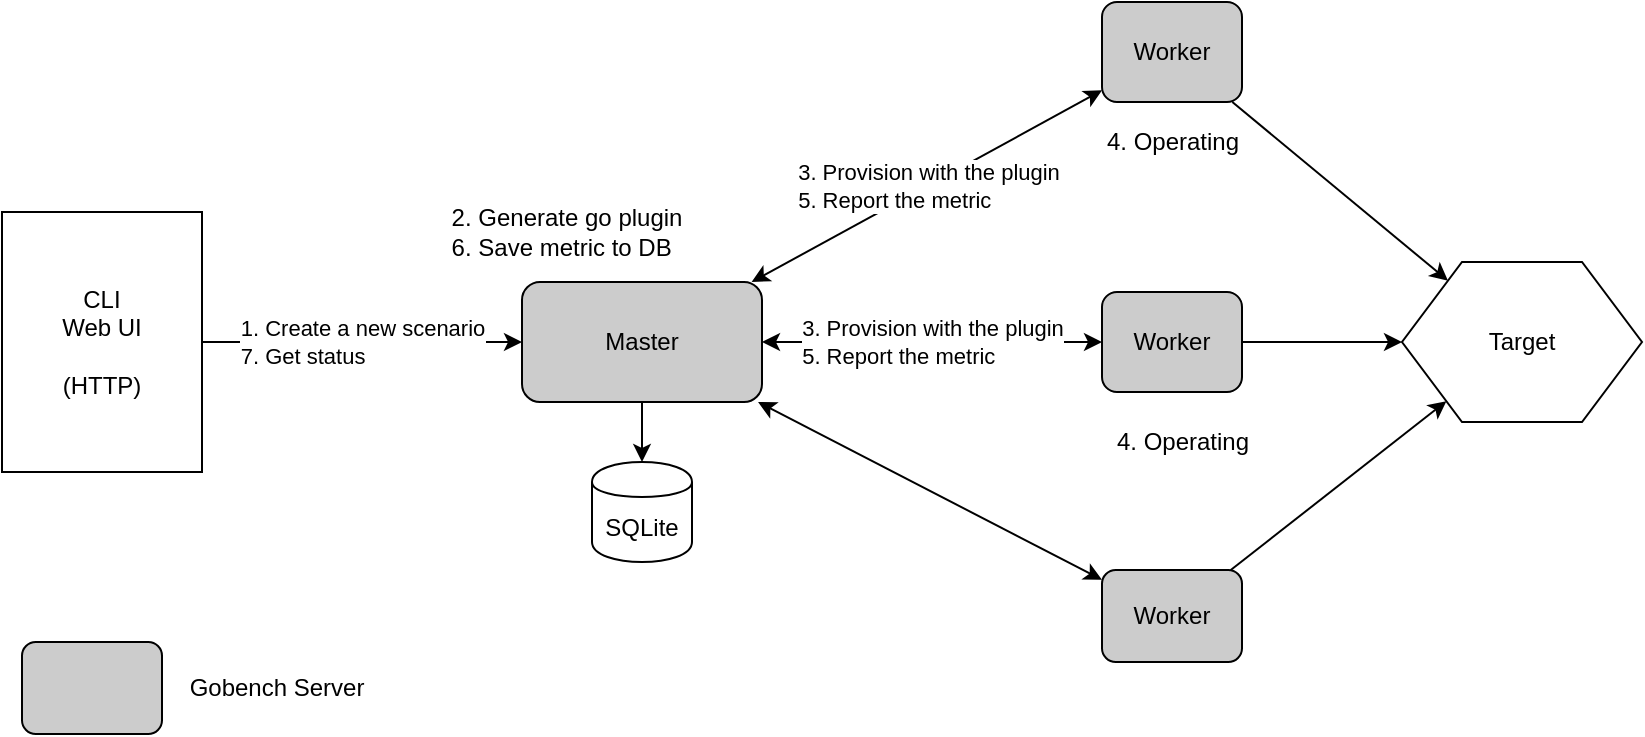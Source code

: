 <mxfile version="13.2.4" type="device"><diagram id="Ht1M8jgEwFfnCIfOTk4-" name="Page-1"><mxGraphModel dx="1422" dy="816" grid="1" gridSize="10" guides="1" tooltips="1" connect="1" arrows="1" fold="1" page="1" pageScale="1" pageWidth="1169" pageHeight="827" math="0" shadow="0"><root><mxCell id="0"/><mxCell id="1" parent="0"/><mxCell id="9wnLQGASqHJd_m4lrQLr-6" value="&lt;div style=&quot;text-align: left&quot;&gt;3. Provision with the plugin&lt;/div&gt;&lt;div style=&quot;text-align: left&quot;&gt;5. Report the metric&lt;/div&gt;" style="rounded=0;orthogonalLoop=1;jettySize=auto;html=1;startArrow=classic;startFill=1;" parent="1" source="9wnLQGASqHJd_m4lrQLr-1" target="9wnLQGASqHJd_m4lrQLr-3" edge="1"><mxGeometry relative="1" as="geometry"/></mxCell><mxCell id="9wnLQGASqHJd_m4lrQLr-8" value="&lt;div style=&quot;text-align: left&quot;&gt;3. Provision with the plugin&lt;/div&gt;&lt;div style=&quot;text-align: left&quot;&gt;5. Report the metric&lt;/div&gt;" style="edgeStyle=none;rounded=0;orthogonalLoop=1;jettySize=auto;html=1;startArrow=classic;startFill=1;" parent="1" source="9wnLQGASqHJd_m4lrQLr-1" target="9wnLQGASqHJd_m4lrQLr-2" edge="1"><mxGeometry relative="1" as="geometry"/></mxCell><mxCell id="9wnLQGASqHJd_m4lrQLr-9" value="" style="edgeStyle=none;rounded=0;orthogonalLoop=1;jettySize=auto;html=1;startArrow=classic;startFill=1;" parent="1" source="9wnLQGASqHJd_m4lrQLr-1" target="9wnLQGASqHJd_m4lrQLr-4" edge="1"><mxGeometry relative="1" as="geometry"/></mxCell><mxCell id="5f4Gfy0uvjQ2SUt7sN1r-6" style="edgeStyle=orthogonalEdgeStyle;rounded=0;orthogonalLoop=1;jettySize=auto;html=1;" edge="1" parent="1" source="9wnLQGASqHJd_m4lrQLr-1" target="5f4Gfy0uvjQ2SUt7sN1r-5"><mxGeometry relative="1" as="geometry"/></mxCell><mxCell id="9wnLQGASqHJd_m4lrQLr-1" value="Master" style="rounded=1;whiteSpace=wrap;html=1;fillColor=#CCCCCC;" parent="1" vertex="1"><mxGeometry x="340" y="240" width="120" height="60" as="geometry"/></mxCell><mxCell id="9wnLQGASqHJd_m4lrQLr-11" style="edgeStyle=none;rounded=0;orthogonalLoop=1;jettySize=auto;html=1;startArrow=none;startFill=0;" parent="1" source="9wnLQGASqHJd_m4lrQLr-2" target="9wnLQGASqHJd_m4lrQLr-5" edge="1"><mxGeometry relative="1" as="geometry"/></mxCell><mxCell id="9wnLQGASqHJd_m4lrQLr-2" value="Worker" style="rounded=1;whiteSpace=wrap;html=1;fillColor=#CCCCCC;" parent="1" vertex="1"><mxGeometry x="630" y="245" width="70" height="50" as="geometry"/></mxCell><mxCell id="9wnLQGASqHJd_m4lrQLr-10" style="edgeStyle=none;rounded=0;orthogonalLoop=1;jettySize=auto;html=1;startArrow=none;startFill=0;" parent="1" source="9wnLQGASqHJd_m4lrQLr-3" target="9wnLQGASqHJd_m4lrQLr-5" edge="1"><mxGeometry relative="1" as="geometry"/></mxCell><mxCell id="9wnLQGASqHJd_m4lrQLr-3" value="Worker" style="rounded=1;whiteSpace=wrap;html=1;fillColor=#CCCCCC;" parent="1" vertex="1"><mxGeometry x="630" y="100" width="70" height="50" as="geometry"/></mxCell><mxCell id="9wnLQGASqHJd_m4lrQLr-12" style="edgeStyle=none;rounded=0;orthogonalLoop=1;jettySize=auto;html=1;startArrow=none;startFill=0;" parent="1" source="9wnLQGASqHJd_m4lrQLr-4" target="9wnLQGASqHJd_m4lrQLr-5" edge="1"><mxGeometry relative="1" as="geometry"/></mxCell><mxCell id="9wnLQGASqHJd_m4lrQLr-4" value="Worker" style="rounded=1;whiteSpace=wrap;html=1;fillColor=#CCCCCC;" parent="1" vertex="1"><mxGeometry x="630" y="384" width="70" height="46" as="geometry"/></mxCell><mxCell id="9wnLQGASqHJd_m4lrQLr-5" value="Target" style="shape=hexagon;perimeter=hexagonPerimeter2;whiteSpace=wrap;html=1;" parent="1" vertex="1"><mxGeometry x="780" y="230" width="120" height="80" as="geometry"/></mxCell><mxCell id="9wnLQGASqHJd_m4lrQLr-14" value="&lt;div style=&quot;text-align: left&quot;&gt;1. Create a new scenario&lt;/div&gt;&lt;div style=&quot;text-align: left&quot;&gt;7. Get status&lt;/div&gt;" style="edgeStyle=none;rounded=0;orthogonalLoop=1;jettySize=auto;html=1;startArrow=none;startFill=0;" parent="1" source="9wnLQGASqHJd_m4lrQLr-13" target="9wnLQGASqHJd_m4lrQLr-1" edge="1"><mxGeometry relative="1" as="geometry"/></mxCell><mxCell id="9wnLQGASqHJd_m4lrQLr-13" value="CLI&lt;br&gt;Web UI&lt;br&gt;&lt;br&gt;(HTTP)" style="rounded=0;whiteSpace=wrap;html=1;" parent="1" vertex="1"><mxGeometry x="80" y="205" width="100" height="130" as="geometry"/></mxCell><mxCell id="9wnLQGASqHJd_m4lrQLr-15" value="&lt;div style=&quot;text-align: left&quot;&gt;&lt;span&gt;2. Generate go plugin&lt;/span&gt;&lt;/div&gt;&lt;div style=&quot;text-align: left&quot;&gt;&lt;span&gt;6. Save metric to DB&lt;/span&gt;&lt;/div&gt;" style="text;html=1;align=center;verticalAlign=middle;resizable=0;points=[];autosize=1;" parent="1" vertex="1"><mxGeometry x="297" y="200" width="130" height="30" as="geometry"/></mxCell><mxCell id="9wnLQGASqHJd_m4lrQLr-16" value="4. Operating" style="text;html=1;align=center;verticalAlign=middle;resizable=0;points=[];autosize=1;" parent="1" vertex="1"><mxGeometry x="625" y="160" width="80" height="20" as="geometry"/></mxCell><mxCell id="9wnLQGASqHJd_m4lrQLr-17" value="4. Operating" style="text;html=1;align=center;verticalAlign=middle;resizable=0;points=[];autosize=1;" parent="1" vertex="1"><mxGeometry x="630" y="310" width="80" height="20" as="geometry"/></mxCell><mxCell id="5f4Gfy0uvjQ2SUt7sN1r-2" value="" style="rounded=1;whiteSpace=wrap;html=1;fillColor=#CCCCCC;" vertex="1" parent="1"><mxGeometry x="90" y="420" width="70" height="46" as="geometry"/></mxCell><mxCell id="5f4Gfy0uvjQ2SUt7sN1r-4" value="Gobench Server" style="text;html=1;align=center;verticalAlign=middle;resizable=0;points=[];autosize=1;" vertex="1" parent="1"><mxGeometry x="167" y="433" width="100" height="20" as="geometry"/></mxCell><mxCell id="5f4Gfy0uvjQ2SUt7sN1r-5" value="SQLite" style="shape=cylinder;whiteSpace=wrap;html=1;boundedLbl=1;backgroundOutline=1;fillColor=#FFFFFF;" vertex="1" parent="1"><mxGeometry x="375" y="330" width="50" height="50" as="geometry"/></mxCell></root></mxGraphModel></diagram></mxfile>